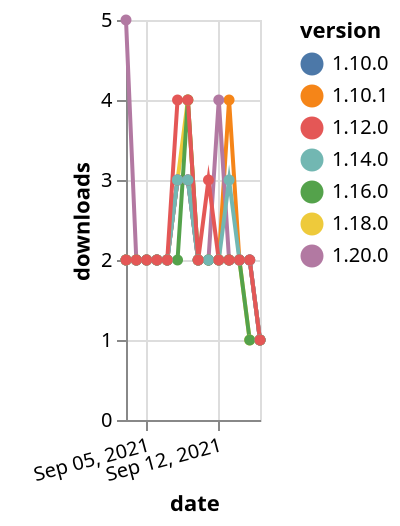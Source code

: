 {"$schema": "https://vega.github.io/schema/vega-lite/v5.json", "description": "A simple bar chart with embedded data.", "data": {"values": [{"date": "2021-09-03", "total": 1977, "delta": 2, "version": "1.10.1"}, {"date": "2021-09-04", "total": 1979, "delta": 2, "version": "1.10.1"}, {"date": "2021-09-05", "total": 1981, "delta": 2, "version": "1.10.1"}, {"date": "2021-09-06", "total": 1983, "delta": 2, "version": "1.10.1"}, {"date": "2021-09-07", "total": 1985, "delta": 2, "version": "1.10.1"}, {"date": "2021-09-08", "total": 1988, "delta": 3, "version": "1.10.1"}, {"date": "2021-09-09", "total": 1991, "delta": 3, "version": "1.10.1"}, {"date": "2021-09-10", "total": 1993, "delta": 2, "version": "1.10.1"}, {"date": "2021-09-11", "total": 1995, "delta": 2, "version": "1.10.1"}, {"date": "2021-09-12", "total": 1997, "delta": 2, "version": "1.10.1"}, {"date": "2021-09-13", "total": 2001, "delta": 4, "version": "1.10.1"}, {"date": "2021-09-14", "total": 2003, "delta": 2, "version": "1.10.1"}, {"date": "2021-09-15", "total": 2005, "delta": 2, "version": "1.10.1"}, {"date": "2021-09-16", "total": 2006, "delta": 1, "version": "1.10.1"}, {"date": "2021-09-03", "total": 704, "delta": 2, "version": "1.18.0"}, {"date": "2021-09-04", "total": 706, "delta": 2, "version": "1.18.0"}, {"date": "2021-09-05", "total": 708, "delta": 2, "version": "1.18.0"}, {"date": "2021-09-06", "total": 710, "delta": 2, "version": "1.18.0"}, {"date": "2021-09-07", "total": 712, "delta": 2, "version": "1.18.0"}, {"date": "2021-09-08", "total": 715, "delta": 3, "version": "1.18.0"}, {"date": "2021-09-09", "total": 719, "delta": 4, "version": "1.18.0"}, {"date": "2021-09-10", "total": 721, "delta": 2, "version": "1.18.0"}, {"date": "2021-09-11", "total": 723, "delta": 2, "version": "1.18.0"}, {"date": "2021-09-12", "total": 725, "delta": 2, "version": "1.18.0"}, {"date": "2021-09-13", "total": 727, "delta": 2, "version": "1.18.0"}, {"date": "2021-09-14", "total": 729, "delta": 2, "version": "1.18.0"}, {"date": "2021-09-15", "total": 730, "delta": 1, "version": "1.18.0"}, {"date": "2021-09-16", "total": 731, "delta": 1, "version": "1.18.0"}, {"date": "2021-09-03", "total": 2058, "delta": 2, "version": "1.10.0"}, {"date": "2021-09-04", "total": 2060, "delta": 2, "version": "1.10.0"}, {"date": "2021-09-05", "total": 2062, "delta": 2, "version": "1.10.0"}, {"date": "2021-09-06", "total": 2064, "delta": 2, "version": "1.10.0"}, {"date": "2021-09-07", "total": 2066, "delta": 2, "version": "1.10.0"}, {"date": "2021-09-08", "total": 2069, "delta": 3, "version": "1.10.0"}, {"date": "2021-09-09", "total": 2072, "delta": 3, "version": "1.10.0"}, {"date": "2021-09-10", "total": 2074, "delta": 2, "version": "1.10.0"}, {"date": "2021-09-11", "total": 2076, "delta": 2, "version": "1.10.0"}, {"date": "2021-09-12", "total": 2078, "delta": 2, "version": "1.10.0"}, {"date": "2021-09-13", "total": 2080, "delta": 2, "version": "1.10.0"}, {"date": "2021-09-14", "total": 2082, "delta": 2, "version": "1.10.0"}, {"date": "2021-09-15", "total": 2084, "delta": 2, "version": "1.10.0"}, {"date": "2021-09-16", "total": 2085, "delta": 1, "version": "1.10.0"}, {"date": "2021-09-03", "total": 230, "delta": 5, "version": "1.20.0"}, {"date": "2021-09-04", "total": 232, "delta": 2, "version": "1.20.0"}, {"date": "2021-09-05", "total": 234, "delta": 2, "version": "1.20.0"}, {"date": "2021-09-06", "total": 236, "delta": 2, "version": "1.20.0"}, {"date": "2021-09-07", "total": 238, "delta": 2, "version": "1.20.0"}, {"date": "2021-09-08", "total": 241, "delta": 3, "version": "1.20.0"}, {"date": "2021-09-09", "total": 244, "delta": 3, "version": "1.20.0"}, {"date": "2021-09-10", "total": 246, "delta": 2, "version": "1.20.0"}, {"date": "2021-09-11", "total": 248, "delta": 2, "version": "1.20.0"}, {"date": "2021-09-12", "total": 252, "delta": 4, "version": "1.20.0"}, {"date": "2021-09-13", "total": 254, "delta": 2, "version": "1.20.0"}, {"date": "2021-09-14", "total": 256, "delta": 2, "version": "1.20.0"}, {"date": "2021-09-15", "total": 258, "delta": 2, "version": "1.20.0"}, {"date": "2021-09-16", "total": 259, "delta": 1, "version": "1.20.0"}, {"date": "2021-09-03", "total": 998, "delta": 2, "version": "1.16.0"}, {"date": "2021-09-04", "total": 1000, "delta": 2, "version": "1.16.0"}, {"date": "2021-09-05", "total": 1002, "delta": 2, "version": "1.16.0"}, {"date": "2021-09-06", "total": 1004, "delta": 2, "version": "1.16.0"}, {"date": "2021-09-07", "total": 1006, "delta": 2, "version": "1.16.0"}, {"date": "2021-09-08", "total": 1008, "delta": 2, "version": "1.16.0"}, {"date": "2021-09-09", "total": 1012, "delta": 4, "version": "1.16.0"}, {"date": "2021-09-10", "total": 1014, "delta": 2, "version": "1.16.0"}, {"date": "2021-09-11", "total": 1016, "delta": 2, "version": "1.16.0"}, {"date": "2021-09-12", "total": 1018, "delta": 2, "version": "1.16.0"}, {"date": "2021-09-13", "total": 1020, "delta": 2, "version": "1.16.0"}, {"date": "2021-09-14", "total": 1022, "delta": 2, "version": "1.16.0"}, {"date": "2021-09-15", "total": 1023, "delta": 1, "version": "1.16.0"}, {"date": "2021-09-16", "total": 1024, "delta": 1, "version": "1.16.0"}, {"date": "2021-09-03", "total": 1480, "delta": 2, "version": "1.14.0"}, {"date": "2021-09-04", "total": 1482, "delta": 2, "version": "1.14.0"}, {"date": "2021-09-05", "total": 1484, "delta": 2, "version": "1.14.0"}, {"date": "2021-09-06", "total": 1486, "delta": 2, "version": "1.14.0"}, {"date": "2021-09-07", "total": 1488, "delta": 2, "version": "1.14.0"}, {"date": "2021-09-08", "total": 1491, "delta": 3, "version": "1.14.0"}, {"date": "2021-09-09", "total": 1494, "delta": 3, "version": "1.14.0"}, {"date": "2021-09-10", "total": 1496, "delta": 2, "version": "1.14.0"}, {"date": "2021-09-11", "total": 1498, "delta": 2, "version": "1.14.0"}, {"date": "2021-09-12", "total": 1500, "delta": 2, "version": "1.14.0"}, {"date": "2021-09-13", "total": 1503, "delta": 3, "version": "1.14.0"}, {"date": "2021-09-14", "total": 1505, "delta": 2, "version": "1.14.0"}, {"date": "2021-09-15", "total": 1507, "delta": 2, "version": "1.14.0"}, {"date": "2021-09-16", "total": 1508, "delta": 1, "version": "1.14.0"}, {"date": "2021-09-03", "total": 2010, "delta": 2, "version": "1.12.0"}, {"date": "2021-09-04", "total": 2012, "delta": 2, "version": "1.12.0"}, {"date": "2021-09-05", "total": 2014, "delta": 2, "version": "1.12.0"}, {"date": "2021-09-06", "total": 2016, "delta": 2, "version": "1.12.0"}, {"date": "2021-09-07", "total": 2018, "delta": 2, "version": "1.12.0"}, {"date": "2021-09-08", "total": 2022, "delta": 4, "version": "1.12.0"}, {"date": "2021-09-09", "total": 2026, "delta": 4, "version": "1.12.0"}, {"date": "2021-09-10", "total": 2028, "delta": 2, "version": "1.12.0"}, {"date": "2021-09-11", "total": 2031, "delta": 3, "version": "1.12.0"}, {"date": "2021-09-12", "total": 2033, "delta": 2, "version": "1.12.0"}, {"date": "2021-09-13", "total": 2035, "delta": 2, "version": "1.12.0"}, {"date": "2021-09-14", "total": 2037, "delta": 2, "version": "1.12.0"}, {"date": "2021-09-15", "total": 2039, "delta": 2, "version": "1.12.0"}, {"date": "2021-09-16", "total": 2040, "delta": 1, "version": "1.12.0"}]}, "width": "container", "mark": {"type": "line", "point": {"filled": true}}, "encoding": {"x": {"field": "date", "type": "temporal", "timeUnit": "yearmonthdate", "title": "date", "axis": {"labelAngle": -15}}, "y": {"field": "delta", "type": "quantitative", "title": "downloads"}, "color": {"field": "version", "type": "nominal"}, "tooltip": {"field": "delta"}}}